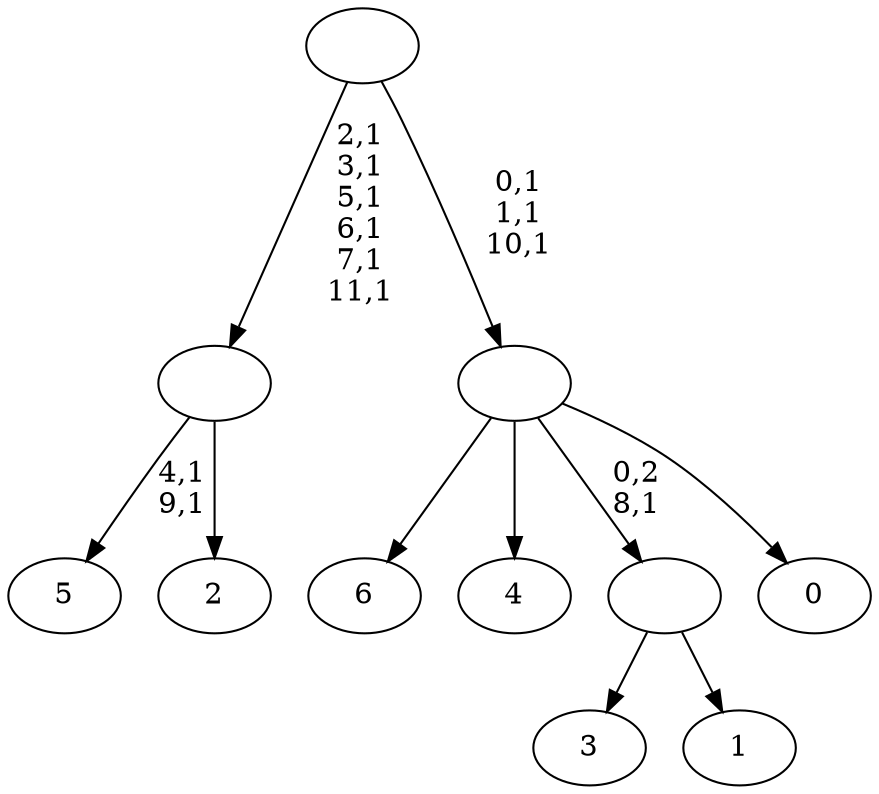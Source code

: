 digraph T {
	19 [label="6"]
	18 [label="5"]
	15 [label="4"]
	14 [label="3"]
	13 [label="2"]
	12 [label=""]
	6 [label="1"]
	5 [label=""]
	4 [label="0"]
	3 [label=""]
	0 [label=""]
	12 -> 18 [label="4,1\n9,1"]
	12 -> 13 [label=""]
	5 -> 14 [label=""]
	5 -> 6 [label=""]
	3 -> 19 [label=""]
	3 -> 15 [label=""]
	3 -> 5 [label="0,2\n8,1"]
	3 -> 4 [label=""]
	0 -> 3 [label="0,1\n1,1\n10,1"]
	0 -> 12 [label="2,1\n3,1\n5,1\n6,1\n7,1\n11,1"]
}
